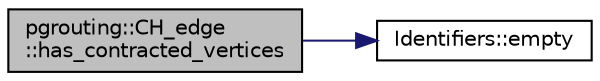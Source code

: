 digraph "pgrouting::CH_edge::has_contracted_vertices"
{
  edge [fontname="Helvetica",fontsize="10",labelfontname="Helvetica",labelfontsize="10"];
  node [fontname="Helvetica",fontsize="10",shape=record];
  rankdir="LR";
  Node1 [label="pgrouting::CH_edge\l::has_contracted_vertices",height=0.2,width=0.4,color="black", fillcolor="grey75", style="filled" fontcolor="black"];
  Node1 -> Node2 [color="midnightblue",fontsize="10",style="solid",fontname="Helvetica"];
  Node2 [label="Identifiers::empty",height=0.2,width=0.4,color="black", fillcolor="white", style="filled",URL="$classIdentifiers.html#a0a1293343a6e3215a27676c74678866e"];
}

